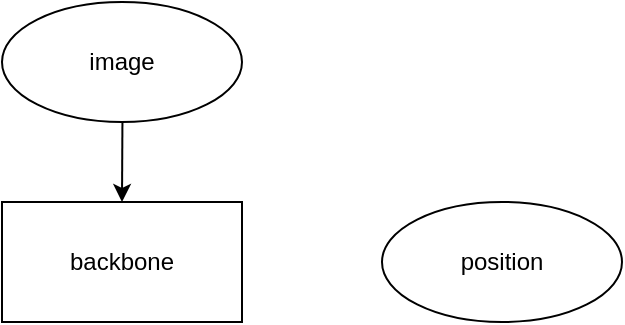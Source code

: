 <mxfile>
    <diagram id="wVkX_q7WnKbYIdLZzToh" name="第 1 页">
        <mxGraphModel dx="1074" dy="1160" grid="1" gridSize="10" guides="1" tooltips="1" connect="1" arrows="1" fold="1" page="1" pageScale="1" pageWidth="827" pageHeight="1169" math="0" shadow="0">
            <root>
                <mxCell id="0"/>
                <mxCell id="1" parent="0"/>
                <mxCell id="7" value="" style="edgeStyle=none;html=1;" edge="1" parent="1" source="5" target="6">
                    <mxGeometry relative="1" as="geometry"/>
                </mxCell>
                <mxCell id="5" value="image" style="ellipse;whiteSpace=wrap;html=1;" vertex="1" parent="1">
                    <mxGeometry x="220" y="240" width="120" height="60" as="geometry"/>
                </mxCell>
                <mxCell id="6" value="backbone" style="whiteSpace=wrap;html=1;" vertex="1" parent="1">
                    <mxGeometry x="220" y="340" width="120" height="60" as="geometry"/>
                </mxCell>
                <mxCell id="10" value="position" style="ellipse;whiteSpace=wrap;html=1;" vertex="1" parent="1">
                    <mxGeometry x="410" y="340" width="120" height="60" as="geometry"/>
                </mxCell>
            </root>
        </mxGraphModel>
    </diagram>
</mxfile>